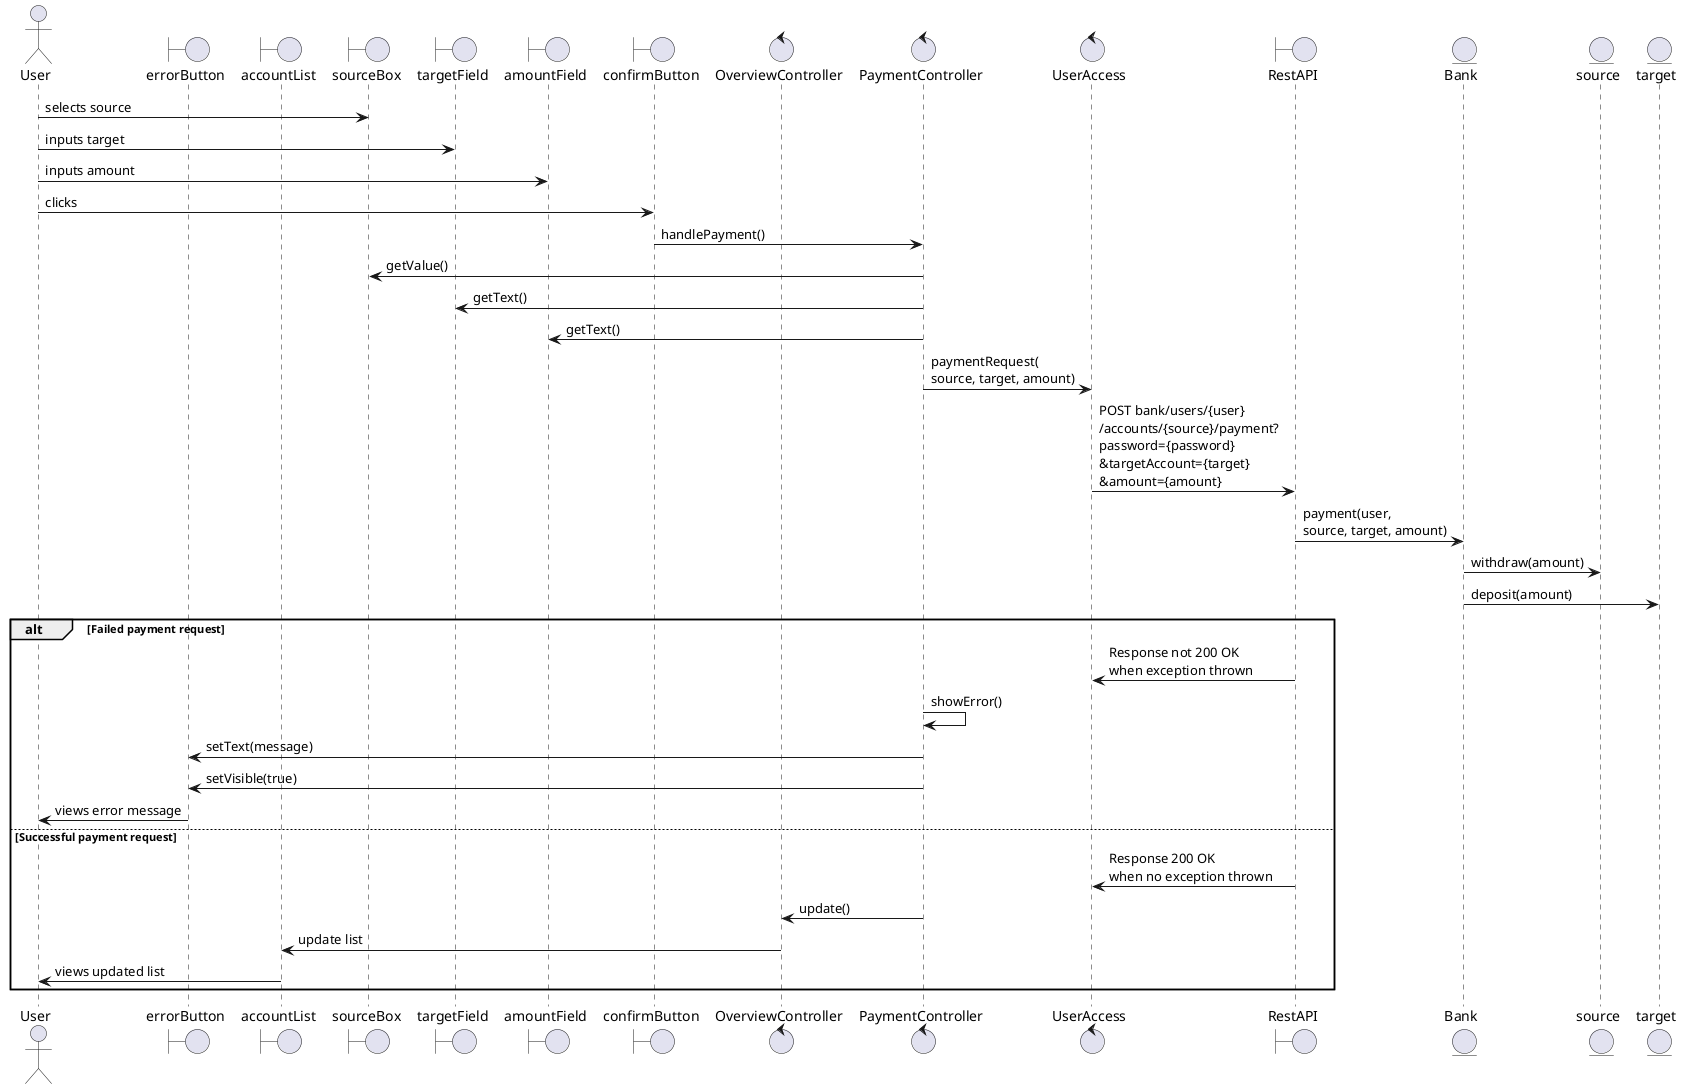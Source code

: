 @startuml payment
actor User
boundary errorButton
boundary accountList
boundary sourceBox
boundary targetField
boundary amountField
boundary confirmButton
control OverviewController
control PaymentController
control UserAccess
boundary RestAPI
entity Bank
entity source
entity target

User -> sourceBox : selects source
User -> targetField : inputs target
User -> amountField : inputs amount
User -> confirmButton : clicks

confirmButton -> PaymentController : handlePayment()
PaymentController -> sourceBox : getValue()
PaymentController -> targetField : getText()
PaymentController -> amountField : getText()
PaymentController -> UserAccess : paymentRequest(\nsource, target, amount)
UserAccess -> RestAPI : POST bank/users/{user}\n/accounts/{source}/payment?\npassword={password}\n&targetAccount={target}\n&amount={amount}
RestAPI -> Bank: payment(user, \nsource, target, amount)
Bank -> source : withdraw(amount)
Bank -> target : deposit(amount)

alt Failed payment request
    RestAPI -> UserAccess : Response not 200 OK\nwhen exception thrown
    PaymentController -> PaymentController: showError()
    PaymentController -> errorButton: setText(message)
    PaymentController -> errorButton: setVisible(true)
    errorButton -> User : views error message
else Successful payment request
    RestAPI -> UserAccess : Response 200 OK\nwhen no exception thrown
    PaymentController -> OverviewController : update()
    OverviewController -> accountList : update list
    accountList -> User : views updated list
    
end
@enduml
